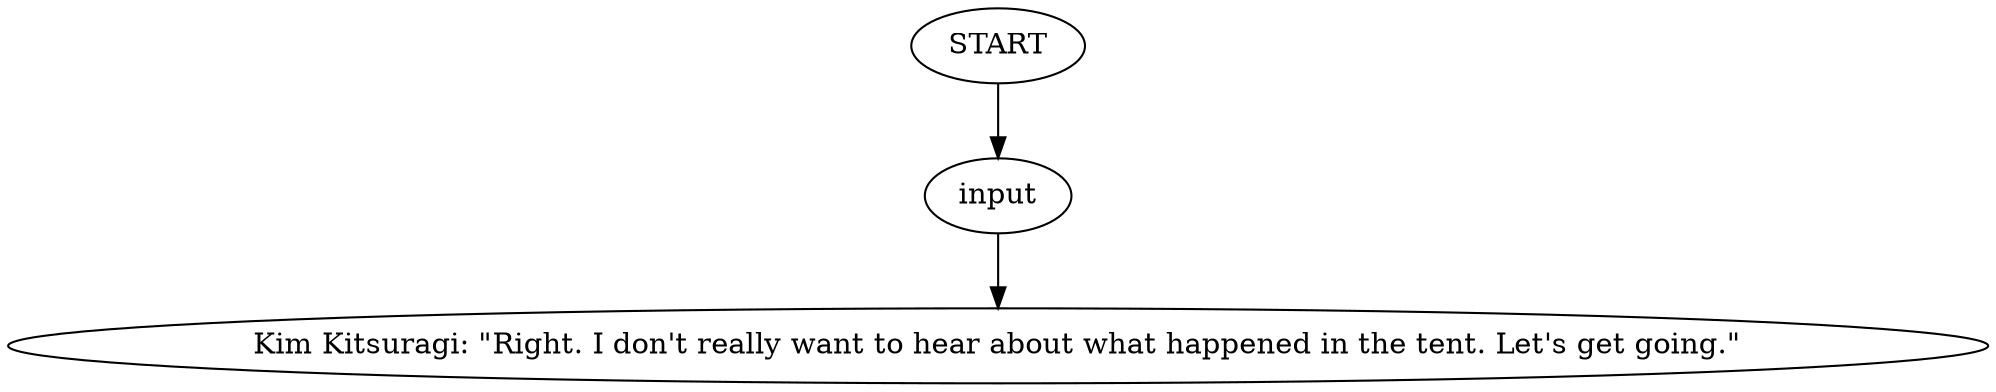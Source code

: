 # ICE / KIM POST TENT barks
# Kim barks after you have RETURNETH from the TENT.
# ==================================================
digraph G {
	  0 [label="START"];
	  1 [label="input"];
	  2 [label="Kim Kitsuragi: \"Right. I don't really want to hear about what happened in the tent. Let's get going.\""];
	  0 -> 1
	  1 -> 2
}

